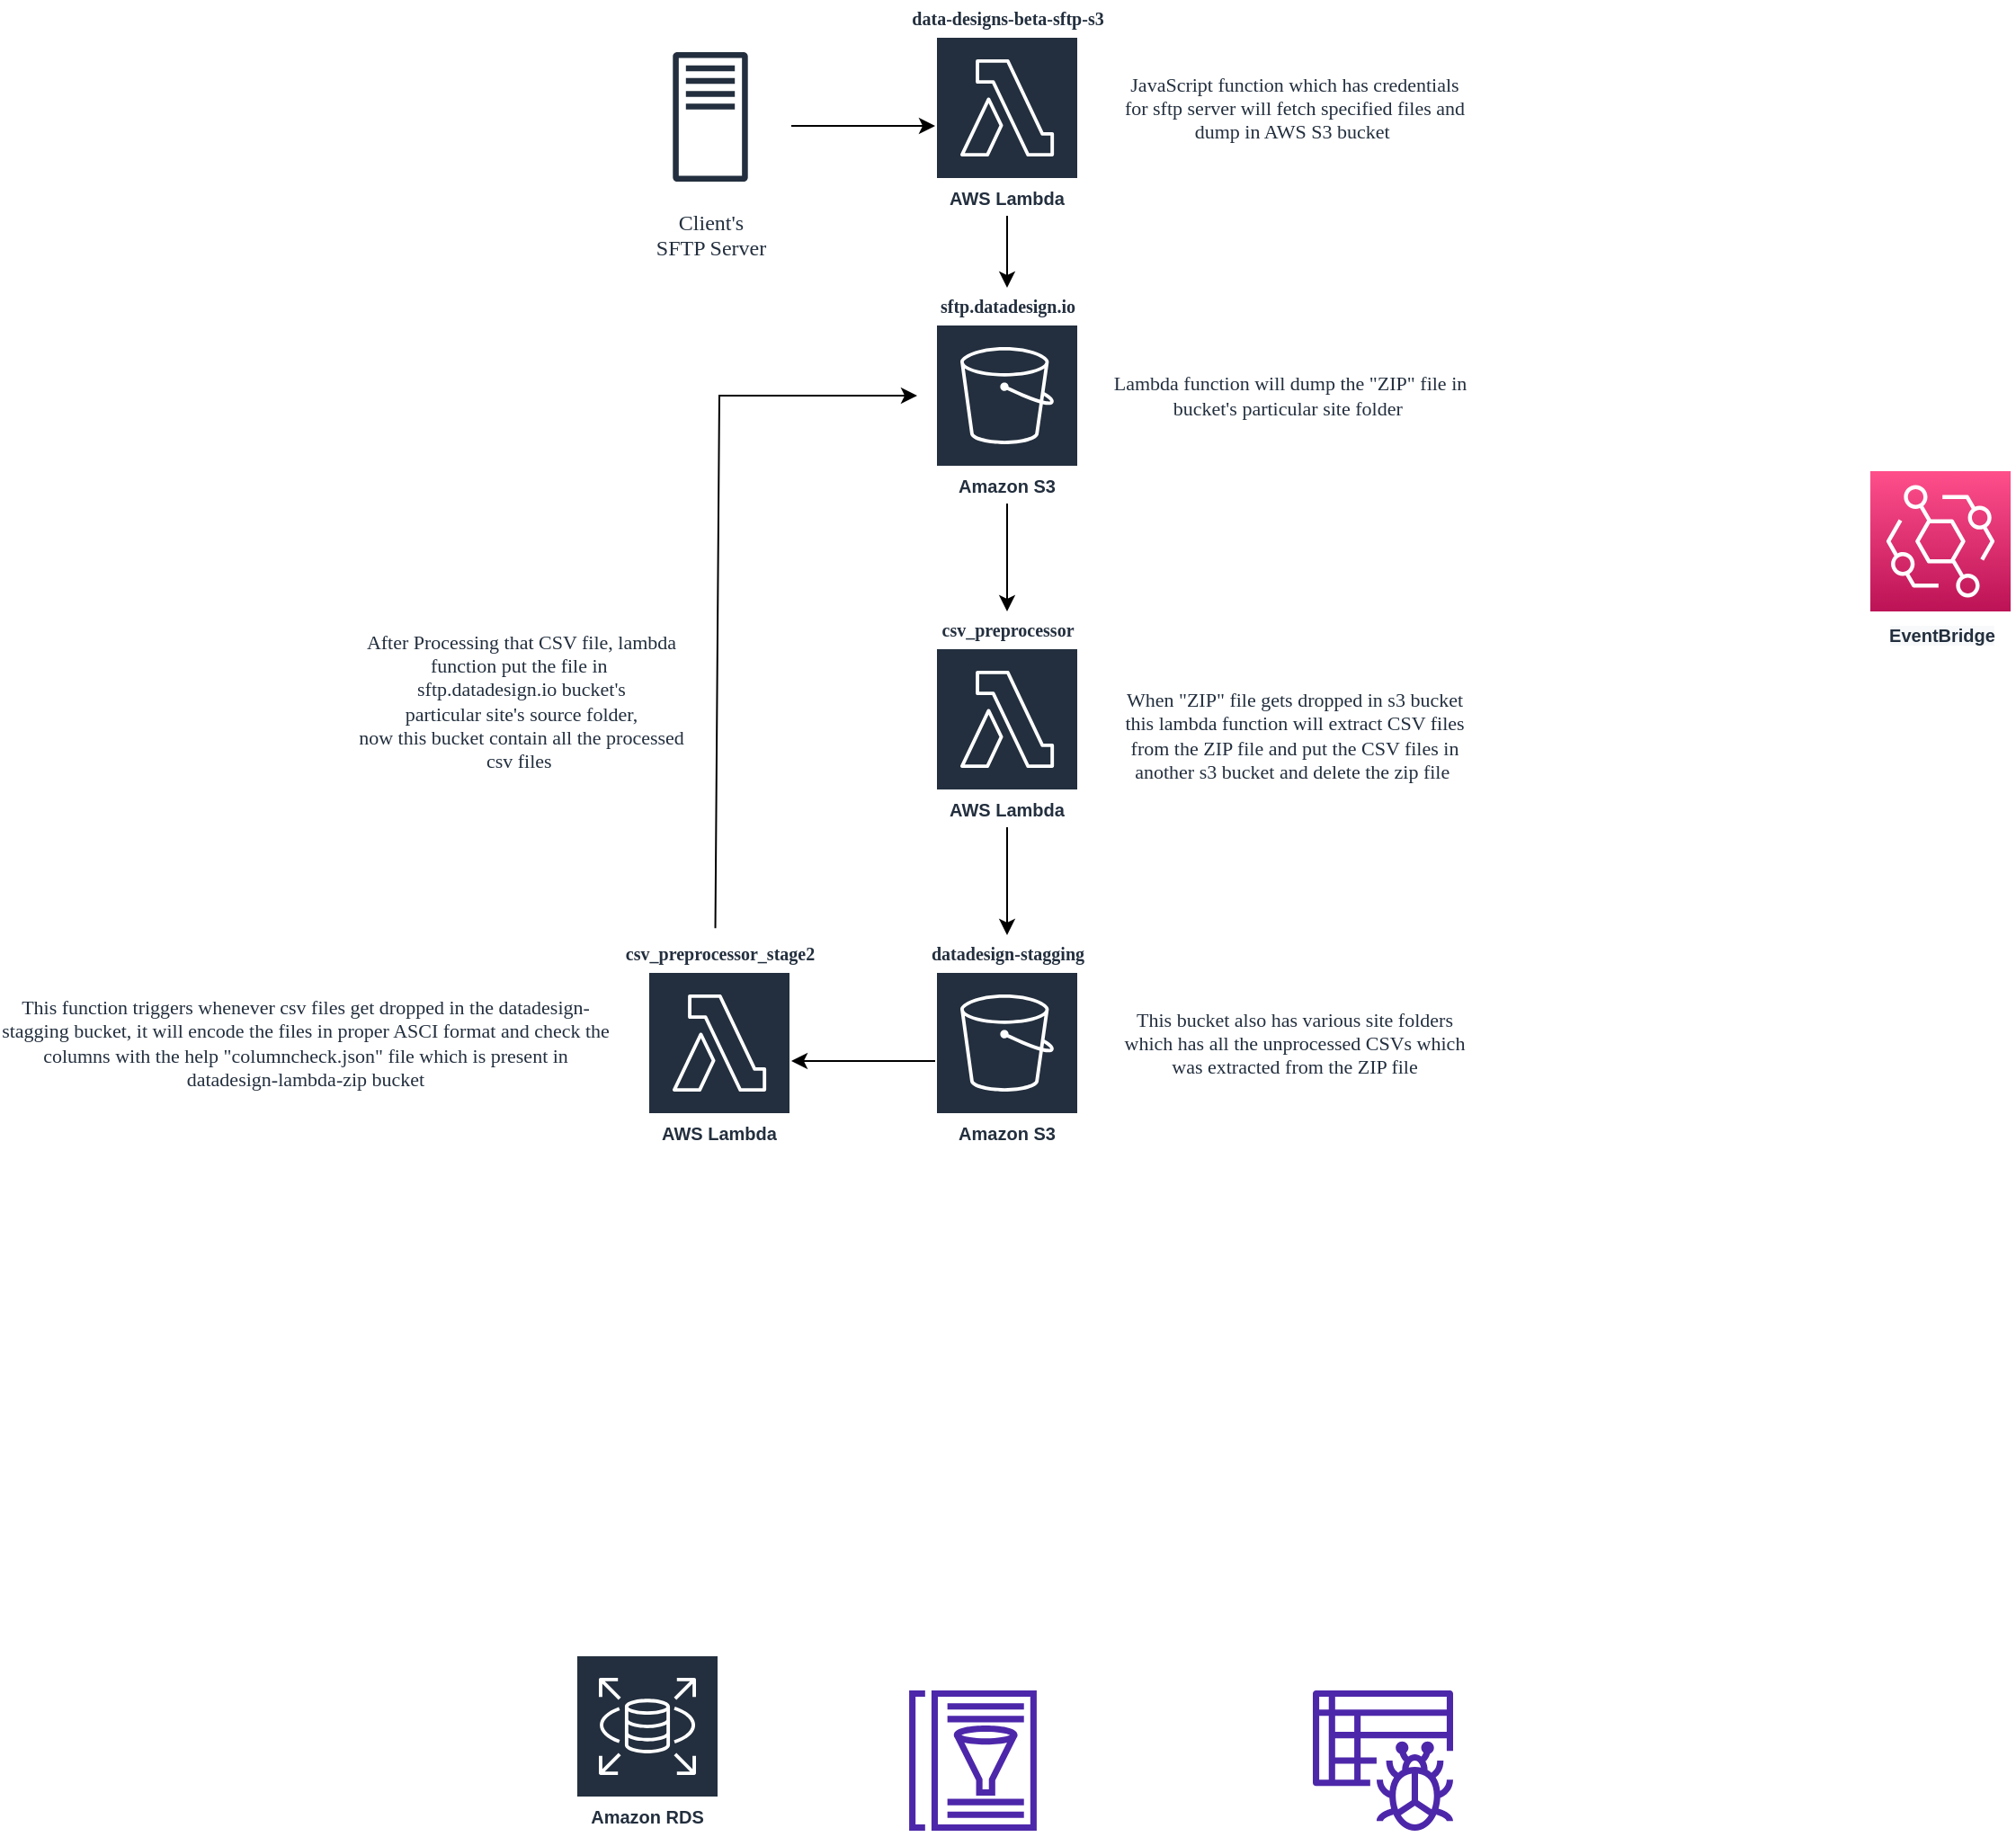 <mxfile version="18.1.2" type="github">
  <diagram id="CeN3dQLY-kd0Jw_Bi_ws" name="Page-1">
    <mxGraphModel dx="2048" dy="681" grid="1" gridSize="10" guides="1" tooltips="1" connect="1" arrows="1" fold="1" page="1" pageScale="1" pageWidth="827" pageHeight="1169" math="0" shadow="0">
      <root>
        <mxCell id="0" />
        <mxCell id="1" parent="0" />
        <mxCell id="Wa7LFaG9Wdek9uohSkZD-29" value="" style="edgeStyle=orthogonalEdgeStyle;rounded=0;orthogonalLoop=1;jettySize=auto;html=1;fontFamily=Verdana;fontSize=11;fontColor=#232F3E;" parent="1" source="Wa7LFaG9Wdek9uohSkZD-1" target="Wa7LFaG9Wdek9uohSkZD-28" edge="1">
          <mxGeometry relative="1" as="geometry" />
        </mxCell>
        <mxCell id="Wa7LFaG9Wdek9uohSkZD-1" value="Amazon S3" style="sketch=0;outlineConnect=0;fontColor=#232F3E;gradientColor=none;strokeColor=#ffffff;fillColor=#232F3E;dashed=0;verticalLabelPosition=middle;verticalAlign=bottom;align=center;html=1;whiteSpace=wrap;fontSize=10;fontStyle=1;spacing=3;shape=mxgraph.aws4.productIcon;prIcon=mxgraph.aws4.s3;" parent="1" vertex="1">
          <mxGeometry x="360" y="200" width="80" height="100" as="geometry" />
        </mxCell>
        <mxCell id="Wa7LFaG9Wdek9uohSkZD-22" value="" style="edgeStyle=orthogonalEdgeStyle;rounded=0;orthogonalLoop=1;jettySize=auto;html=1;fontFamily=Helvetica;fontSize=11;fontColor=#232F3E;" parent="1" source="Wa7LFaG9Wdek9uohSkZD-2" target="Wa7LFaG9Wdek9uohSkZD-21" edge="1">
          <mxGeometry relative="1" as="geometry" />
        </mxCell>
        <mxCell id="Wa7LFaG9Wdek9uohSkZD-2" value="AWS Lambda" style="sketch=0;outlineConnect=0;fontColor=#232F3E;gradientColor=none;strokeColor=#ffffff;fillColor=#232F3E;dashed=0;verticalLabelPosition=middle;verticalAlign=bottom;align=center;html=1;whiteSpace=wrap;fontSize=10;fontStyle=1;spacing=3;shape=mxgraph.aws4.productIcon;prIcon=mxgraph.aws4.lambda;" parent="1" vertex="1">
          <mxGeometry x="360" y="40" width="80" height="100" as="geometry" />
        </mxCell>
        <mxCell id="Wa7LFaG9Wdek9uohSkZD-3" value="" style="sketch=0;outlineConnect=0;fontColor=#232F3E;gradientColor=none;fillColor=#4D27AA;strokeColor=none;dashed=0;verticalLabelPosition=bottom;verticalAlign=top;align=center;html=1;fontSize=12;fontStyle=0;aspect=fixed;pointerEvents=1;shape=mxgraph.aws4.glue_crawlers;" parent="1" vertex="1">
          <mxGeometry x="570" y="960" width="78" height="78" as="geometry" />
        </mxCell>
        <mxCell id="Wa7LFaG9Wdek9uohSkZD-4" value="" style="sketch=0;outlineConnect=0;fontColor=#232F3E;gradientColor=none;fillColor=#4D27AA;strokeColor=none;dashed=0;verticalLabelPosition=bottom;verticalAlign=top;align=center;html=1;fontSize=12;fontStyle=0;aspect=fixed;pointerEvents=1;shape=mxgraph.aws4.glue_data_catalog;" parent="1" vertex="1">
          <mxGeometry x="345" y="960" width="72" height="78" as="geometry" />
        </mxCell>
        <mxCell id="Wa7LFaG9Wdek9uohSkZD-5" value="Amazon RDS" style="sketch=0;outlineConnect=0;fontColor=#232F3E;gradientColor=none;strokeColor=#ffffff;fillColor=#232F3E;dashed=0;verticalLabelPosition=middle;verticalAlign=bottom;align=center;html=1;whiteSpace=wrap;fontSize=10;fontStyle=1;spacing=3;shape=mxgraph.aws4.productIcon;prIcon=mxgraph.aws4.rds;" parent="1" vertex="1">
          <mxGeometry x="160" y="940" width="80" height="100" as="geometry" />
        </mxCell>
        <mxCell id="Wa7LFaG9Wdek9uohSkZD-14" value="" style="edgeStyle=orthogonalEdgeStyle;rounded=0;orthogonalLoop=1;jettySize=auto;html=1;fontFamily=Verdana;fontSize=16;fontColor=#232F3E;" parent="1" source="Wa7LFaG9Wdek9uohSkZD-12" target="Wa7LFaG9Wdek9uohSkZD-2" edge="1">
          <mxGeometry relative="1" as="geometry">
            <Array as="points">
              <mxPoint x="300" y="90" />
              <mxPoint x="300" y="90" />
            </Array>
          </mxGeometry>
        </mxCell>
        <mxCell id="Wa7LFaG9Wdek9uohSkZD-12" value="Client&#39;s&lt;br&gt;SFTP Server" style="sketch=0;outlineConnect=0;fontColor=#232F3E;gradientColor=none;strokeColor=#232F3E;fillColor=#ffffff;dashed=0;verticalLabelPosition=bottom;verticalAlign=top;align=center;html=1;fontSize=12;fontStyle=0;aspect=fixed;shape=mxgraph.aws4.resourceIcon;resIcon=mxgraph.aws4.traditional_server;fontFamily=Verdana;" parent="1" vertex="1">
          <mxGeometry x="190" y="40" width="90" height="90" as="geometry" />
        </mxCell>
        <mxCell id="Wa7LFaG9Wdek9uohSkZD-20" value="JavaScript function which has credentials for sftp server will fetch specified files and dump in AWS S3 bucket&amp;nbsp;" style="text;html=1;strokeColor=none;fillColor=none;align=center;verticalAlign=middle;whiteSpace=wrap;rounded=0;fontFamily=Verdana;fontSize=11;fontColor=#232F3E;" parent="1" vertex="1">
          <mxGeometry x="460" y="40" width="200" height="80" as="geometry" />
        </mxCell>
        <mxCell id="Wa7LFaG9Wdek9uohSkZD-21" value="sftp.datadesign.io" style="text;html=1;align=center;verticalAlign=middle;resizable=0;points=[];autosize=1;strokeColor=none;fillColor=none;fontSize=10;fontFamily=Verdana;fontColor=#232F3E;fontStyle=1" parent="1" vertex="1">
          <mxGeometry x="340" y="180" width="120" height="20" as="geometry" />
        </mxCell>
        <mxCell id="Wa7LFaG9Wdek9uohSkZD-25" value="data-designs-beta-sftp-s3" style="text;html=1;align=center;verticalAlign=middle;resizable=0;points=[];autosize=1;strokeColor=none;fillColor=none;fontSize=10;fontFamily=Verdana;fontColor=#232F3E;fontStyle=1" parent="1" vertex="1">
          <mxGeometry x="320" y="20" width="160" height="20" as="geometry" />
        </mxCell>
        <mxCell id="Wa7LFaG9Wdek9uohSkZD-26" value="Lambda function will dump the &quot;ZIP&quot; file in bucket&#39;s particular site folder&amp;nbsp;" style="text;html=1;strokeColor=none;fillColor=none;align=center;verticalAlign=middle;whiteSpace=wrap;rounded=0;fontFamily=Verdana;fontSize=11;fontColor=#232F3E;" parent="1" vertex="1">
          <mxGeometry x="455" y="200" width="205" height="80" as="geometry" />
        </mxCell>
        <mxCell id="Wa7LFaG9Wdek9uohSkZD-36" value="" style="edgeStyle=orthogonalEdgeStyle;rounded=0;orthogonalLoop=1;jettySize=auto;html=1;fontFamily=Verdana;fontSize=10;fontColor=#232F3E;" parent="1" source="Wa7LFaG9Wdek9uohSkZD-27" target="Wa7LFaG9Wdek9uohSkZD-35" edge="1">
          <mxGeometry relative="1" as="geometry" />
        </mxCell>
        <mxCell id="Wa7LFaG9Wdek9uohSkZD-27" value="AWS Lambda" style="sketch=0;outlineConnect=0;fontColor=#232F3E;gradientColor=none;strokeColor=#ffffff;fillColor=#232F3E;dashed=0;verticalLabelPosition=middle;verticalAlign=bottom;align=center;html=1;whiteSpace=wrap;fontSize=10;fontStyle=1;spacing=3;shape=mxgraph.aws4.productIcon;prIcon=mxgraph.aws4.lambda;" parent="1" vertex="1">
          <mxGeometry x="360" y="380" width="80" height="100" as="geometry" />
        </mxCell>
        <mxCell id="Wa7LFaG9Wdek9uohSkZD-28" value="csv_preprocessor" style="text;html=1;align=center;verticalAlign=middle;resizable=0;points=[];autosize=1;strokeColor=none;fillColor=none;fontSize=10;fontFamily=Verdana;fontColor=#232F3E;fontStyle=1" parent="1" vertex="1">
          <mxGeometry x="345" y="360" width="110" height="20" as="geometry" />
        </mxCell>
        <mxCell id="Wa7LFaG9Wdek9uohSkZD-33" value="When &quot;ZIP&quot; file gets dropped in s3 bucket this lambda function will extract CSV files from the ZIP file and put the CSV files in another s3 bucket and delete the zip file&amp;nbsp;" style="text;html=1;strokeColor=none;fillColor=none;align=center;verticalAlign=middle;whiteSpace=wrap;rounded=0;fontFamily=Verdana;fontSize=11;fontColor=#232F3E;" parent="1" vertex="1">
          <mxGeometry x="460" y="390" width="200" height="78" as="geometry" />
        </mxCell>
        <mxCell id="Wa7LFaG9Wdek9uohSkZD-45" value="" style="edgeStyle=orthogonalEdgeStyle;rounded=0;orthogonalLoop=1;jettySize=auto;html=1;fontFamily=Verdana;fontSize=10;fontColor=#232F3E;" parent="1" source="Wa7LFaG9Wdek9uohSkZD-34" target="Wa7LFaG9Wdek9uohSkZD-38" edge="1">
          <mxGeometry relative="1" as="geometry" />
        </mxCell>
        <mxCell id="Wa7LFaG9Wdek9uohSkZD-34" value="Amazon S3" style="sketch=0;outlineConnect=0;fontColor=#232F3E;gradientColor=none;strokeColor=#ffffff;fillColor=#232F3E;dashed=0;verticalLabelPosition=middle;verticalAlign=bottom;align=center;html=1;whiteSpace=wrap;fontSize=10;fontStyle=1;spacing=3;shape=mxgraph.aws4.productIcon;prIcon=mxgraph.aws4.s3;" parent="1" vertex="1">
          <mxGeometry x="360" y="560" width="80" height="100" as="geometry" />
        </mxCell>
        <mxCell id="Wa7LFaG9Wdek9uohSkZD-35" value="datadesign-stagging" style="text;html=1;align=center;verticalAlign=middle;resizable=0;points=[];autosize=1;strokeColor=none;fillColor=none;fontSize=10;fontFamily=Verdana;fontColor=#232F3E;fontStyle=1" parent="1" vertex="1">
          <mxGeometry x="335" y="540" width="130" height="20" as="geometry" />
        </mxCell>
        <mxCell id="Wa7LFaG9Wdek9uohSkZD-37" value="This bucket also has various site folders which has all the unprocessed CSVs which was extracted from the ZIP file" style="text;html=1;strokeColor=none;fillColor=none;align=center;verticalAlign=middle;whiteSpace=wrap;rounded=0;fontFamily=Verdana;fontSize=11;fontColor=#232F3E;" parent="1" vertex="1">
          <mxGeometry x="460" y="560" width="200" height="80" as="geometry" />
        </mxCell>
        <mxCell id="Wa7LFaG9Wdek9uohSkZD-40" value="csv_preprocessor_stage2" style="text;html=1;align=center;verticalAlign=middle;resizable=0;points=[];autosize=1;strokeColor=none;fillColor=none;fontSize=10;fontFamily=Verdana;fontColor=#232F3E;fontStyle=1" parent="1" vertex="1">
          <mxGeometry x="160" y="540" width="160" height="20" as="geometry" />
        </mxCell>
        <mxCell id="Wa7LFaG9Wdek9uohSkZD-43" value="This function triggers whenever csv files get dropped in the datadesign-stagging bucket, it will encode the files in proper ASCI format and check the columns with the help &quot;columncheck.json&quot; file which is present in datadesign-lambda-zip bucket" style="text;html=1;strokeColor=none;fillColor=none;align=center;verticalAlign=middle;whiteSpace=wrap;rounded=0;fontFamily=Verdana;fontSize=11;fontColor=#232F3E;" parent="1" vertex="1">
          <mxGeometry x="-160" y="560" width="340" height="80" as="geometry" />
        </mxCell>
        <mxCell id="Wa7LFaG9Wdek9uohSkZD-38" value="AWS Lambda" style="sketch=0;outlineConnect=0;fontColor=#232F3E;gradientColor=none;strokeColor=#ffffff;fillColor=#232F3E;dashed=0;verticalLabelPosition=middle;verticalAlign=bottom;align=center;html=1;whiteSpace=wrap;fontSize=10;fontStyle=1;spacing=3;shape=mxgraph.aws4.productIcon;prIcon=mxgraph.aws4.lambda;" parent="1" vertex="1">
          <mxGeometry x="200" y="560" width="80" height="100" as="geometry" />
        </mxCell>
        <mxCell id="Wa7LFaG9Wdek9uohSkZD-46" value="" style="endArrow=classic;html=1;rounded=0;fontFamily=Verdana;fontSize=11;fontColor=#232F3E;exitX=0.486;exitY=-0.191;exitDx=0;exitDy=0;exitPerimeter=0;" parent="1" source="Wa7LFaG9Wdek9uohSkZD-40" edge="1">
          <mxGeometry width="50" height="50" relative="1" as="geometry">
            <mxPoint x="150" y="370" as="sourcePoint" />
            <mxPoint x="350" y="240" as="targetPoint" />
            <Array as="points">
              <mxPoint x="240" y="240" />
            </Array>
          </mxGeometry>
        </mxCell>
        <mxCell id="Wa7LFaG9Wdek9uohSkZD-47" value="After Processing that CSV file, lambda function put the file in&amp;nbsp;&lt;br&gt;sftp.datadesign.io bucket&#39;s&lt;br&gt;particular site&#39;s source folder,&lt;br&gt;now this bucket contain all the processed csv files&amp;nbsp;" style="text;html=1;strokeColor=none;fillColor=none;align=center;verticalAlign=middle;whiteSpace=wrap;rounded=0;fontFamily=Verdana;fontSize=11;fontColor=#232F3E;" parent="1" vertex="1">
          <mxGeometry x="30" y="370" width="200" height="80" as="geometry" />
        </mxCell>
        <mxCell id="Z0V9WUZh1JCLHmLJx5fJ-1" value="" style="sketch=0;points=[[0,0,0],[0.25,0,0],[0.5,0,0],[0.75,0,0],[1,0,0],[0,1,0],[0.25,1,0],[0.5,1,0],[0.75,1,0],[1,1,0],[0,0.25,0],[0,0.5,0],[0,0.75,0],[1,0.25,0],[1,0.5,0],[1,0.75,0]];outlineConnect=0;fontColor=#232F3E;gradientColor=#FF4F8B;gradientDirection=north;fillColor=#BC1356;strokeColor=#ffffff;dashed=0;verticalLabelPosition=bottom;verticalAlign=top;align=center;html=1;fontSize=12;fontStyle=0;aspect=fixed;shape=mxgraph.aws4.resourceIcon;resIcon=mxgraph.aws4.eventbridge;fontFamily=Verdana;" vertex="1" parent="1">
          <mxGeometry x="880" y="282" width="78" height="78" as="geometry" />
        </mxCell>
        <mxCell id="Z0V9WUZh1JCLHmLJx5fJ-2" value="&lt;span style=&quot;color: rgb(35, 47, 62); font-family: Helvetica; font-size: 10px; font-style: normal; font-variant-ligatures: normal; font-variant-caps: normal; font-weight: 700; letter-spacing: normal; orphans: 2; text-indent: 0px; text-transform: none; widows: 2; word-spacing: 0px; -webkit-text-stroke-width: 0px; background-color: rgb(248, 249, 250); text-decoration-thickness: initial; text-decoration-style: initial; text-decoration-color: initial; float: none; display: inline !important;&quot;&gt;EventBridge&lt;/span&gt;" style="text;whiteSpace=wrap;html=1;fontSize=11;fontFamily=Verdana;fontColor=#232F3E;align=center;" vertex="1" parent="1">
          <mxGeometry x="880" y="360" width="80" height="30" as="geometry" />
        </mxCell>
      </root>
    </mxGraphModel>
  </diagram>
</mxfile>
